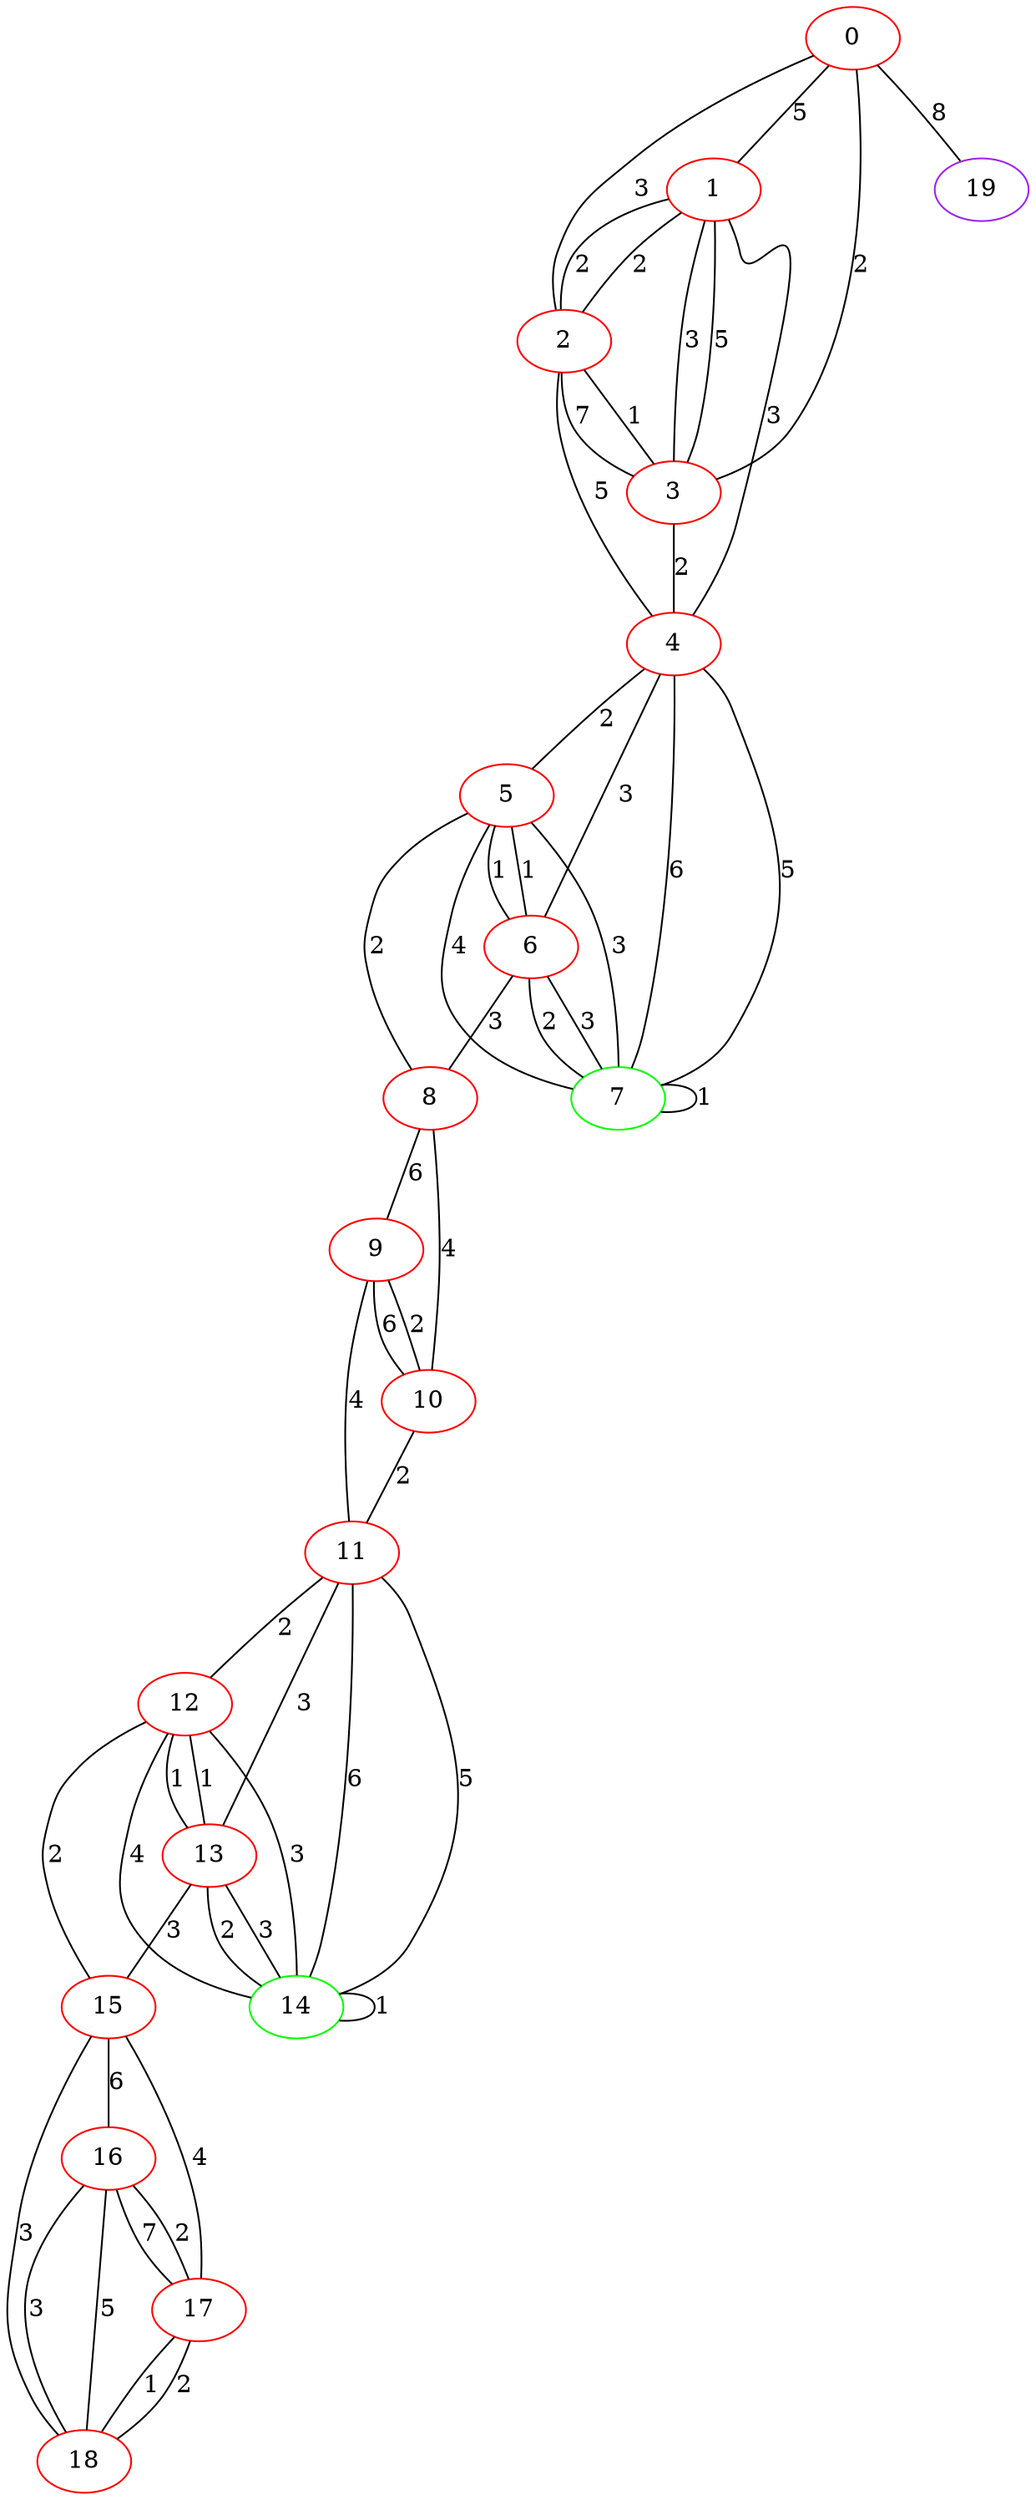 graph "" {
0 [color=red, weight=1];
1 [color=red, weight=1];
2 [color=red, weight=1];
3 [color=red, weight=1];
4 [color=red, weight=1];
5 [color=red, weight=1];
6 [color=red, weight=1];
7 [color=green, weight=2];
8 [color=red, weight=1];
9 [color=red, weight=1];
10 [color=red, weight=1];
11 [color=red, weight=1];
12 [color=red, weight=1];
13 [color=red, weight=1];
14 [color=green, weight=2];
15 [color=red, weight=1];
16 [color=red, weight=1];
17 [color=red, weight=1];
18 [color=red, weight=1];
19 [color=purple, weight=4];
0 -- 19  [key=0, label=8];
0 -- 1  [key=0, label=5];
0 -- 2  [key=0, label=3];
0 -- 3  [key=0, label=2];
1 -- 2  [key=0, label=2];
1 -- 2  [key=1, label=2];
1 -- 3  [key=0, label=5];
1 -- 3  [key=1, label=3];
1 -- 4  [key=0, label=3];
2 -- 3  [key=0, label=7];
2 -- 3  [key=1, label=1];
2 -- 4  [key=0, label=5];
3 -- 4  [key=0, label=2];
4 -- 5  [key=0, label=2];
4 -- 6  [key=0, label=3];
4 -- 7  [key=0, label=5];
4 -- 7  [key=1, label=6];
5 -- 8  [key=0, label=2];
5 -- 6  [key=0, label=1];
5 -- 6  [key=1, label=1];
5 -- 7  [key=0, label=3];
5 -- 7  [key=1, label=4];
6 -- 8  [key=0, label=3];
6 -- 7  [key=0, label=2];
6 -- 7  [key=1, label=3];
7 -- 7  [key=0, label=1];
8 -- 9  [key=0, label=6];
8 -- 10  [key=0, label=4];
9 -- 10  [key=0, label=2];
9 -- 10  [key=1, label=6];
9 -- 11  [key=0, label=4];
10 -- 11  [key=0, label=2];
11 -- 12  [key=0, label=2];
11 -- 13  [key=0, label=3];
11 -- 14  [key=0, label=5];
11 -- 14  [key=1, label=6];
12 -- 13  [key=0, label=1];
12 -- 13  [key=1, label=1];
12 -- 14  [key=0, label=3];
12 -- 14  [key=1, label=4];
12 -- 15  [key=0, label=2];
13 -- 14  [key=0, label=2];
13 -- 14  [key=1, label=3];
13 -- 15  [key=0, label=3];
14 -- 14  [key=0, label=1];
15 -- 16  [key=0, label=6];
15 -- 17  [key=0, label=4];
15 -- 18  [key=0, label=3];
16 -- 17  [key=0, label=2];
16 -- 17  [key=1, label=7];
16 -- 18  [key=0, label=3];
16 -- 18  [key=1, label=5];
17 -- 18  [key=0, label=1];
17 -- 18  [key=1, label=2];
}
